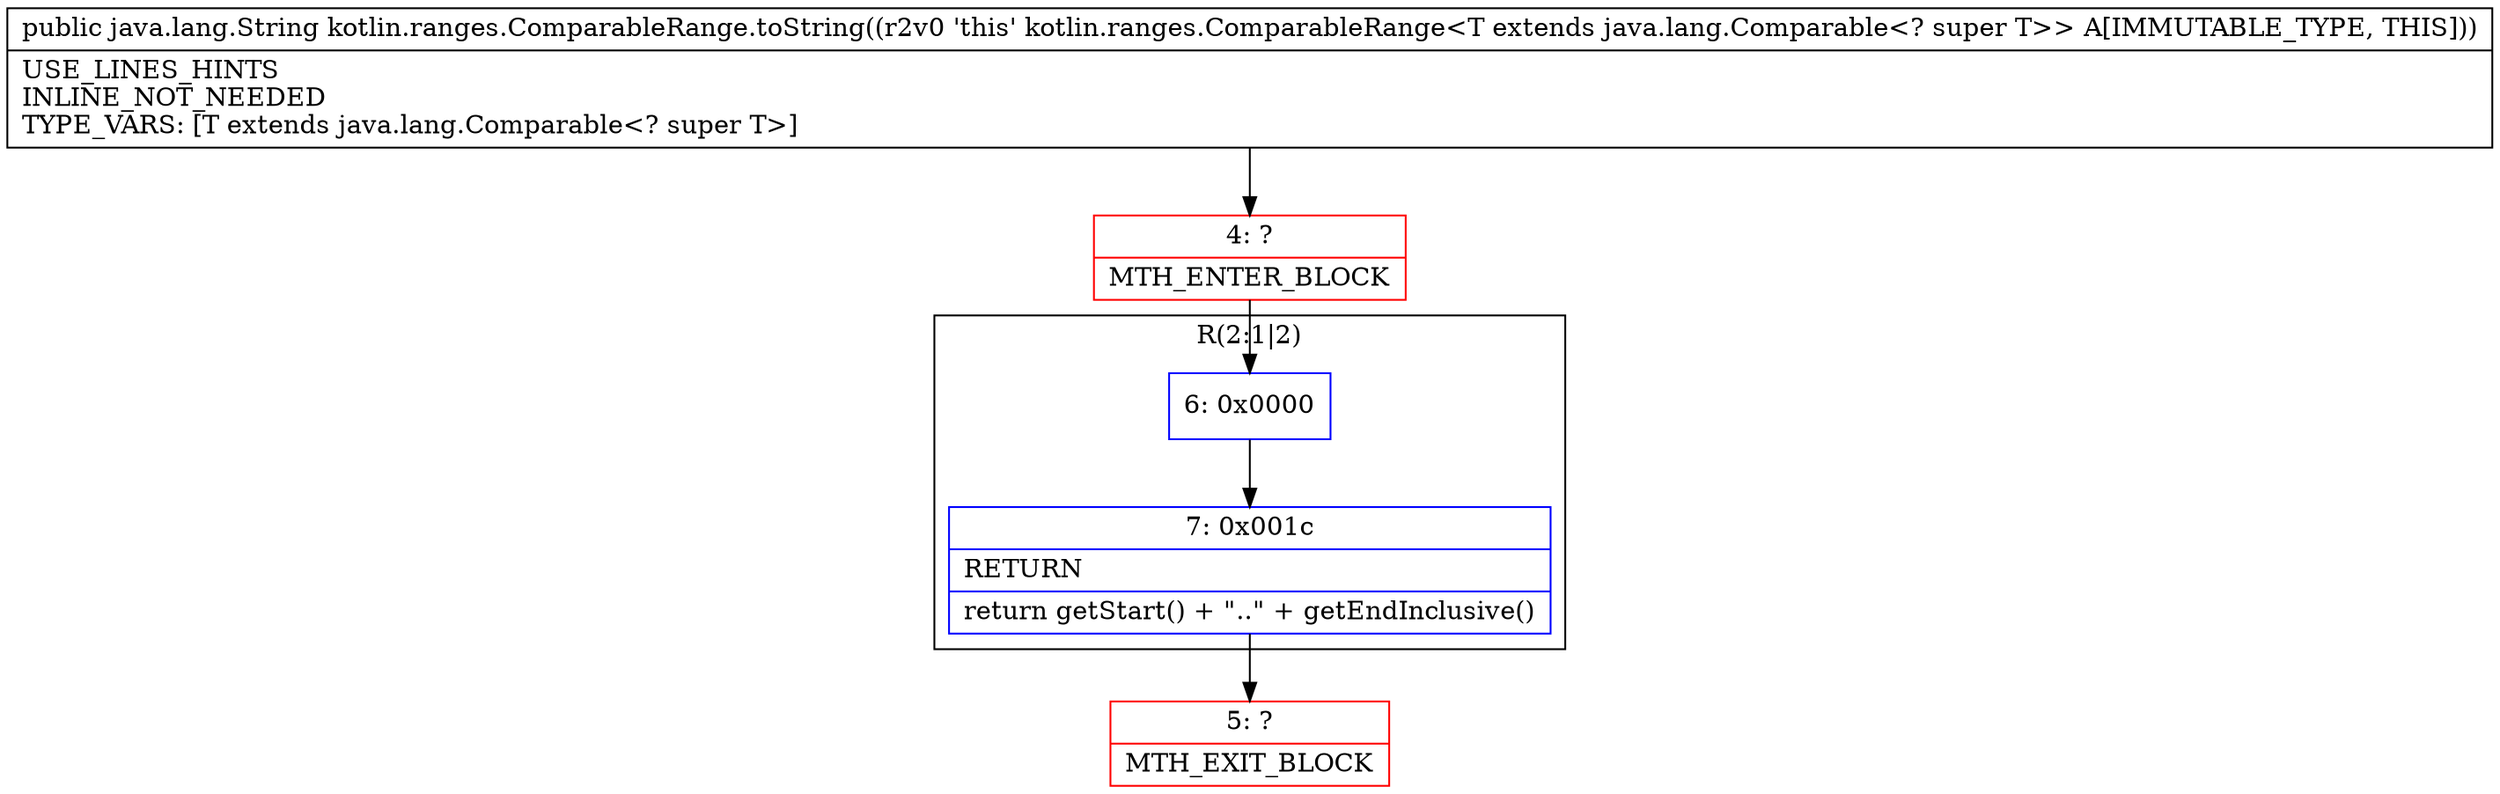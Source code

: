 digraph "CFG forkotlin.ranges.ComparableRange.toString()Ljava\/lang\/String;" {
subgraph cluster_Region_613308436 {
label = "R(2:1|2)";
node [shape=record,color=blue];
Node_6 [shape=record,label="{6\:\ 0x0000}"];
Node_7 [shape=record,label="{7\:\ 0x001c|RETURN\l|return getStart() + \"..\" + getEndInclusive()\l}"];
}
Node_4 [shape=record,color=red,label="{4\:\ ?|MTH_ENTER_BLOCK\l}"];
Node_5 [shape=record,color=red,label="{5\:\ ?|MTH_EXIT_BLOCK\l}"];
MethodNode[shape=record,label="{public java.lang.String kotlin.ranges.ComparableRange.toString((r2v0 'this' kotlin.ranges.ComparableRange\<T extends java.lang.Comparable\<? super T\>\> A[IMMUTABLE_TYPE, THIS]))  | USE_LINES_HINTS\lINLINE_NOT_NEEDED\lTYPE_VARS: [T extends java.lang.Comparable\<? super T\>]\l}"];
MethodNode -> Node_4;Node_6 -> Node_7;
Node_7 -> Node_5;
Node_4 -> Node_6;
}

